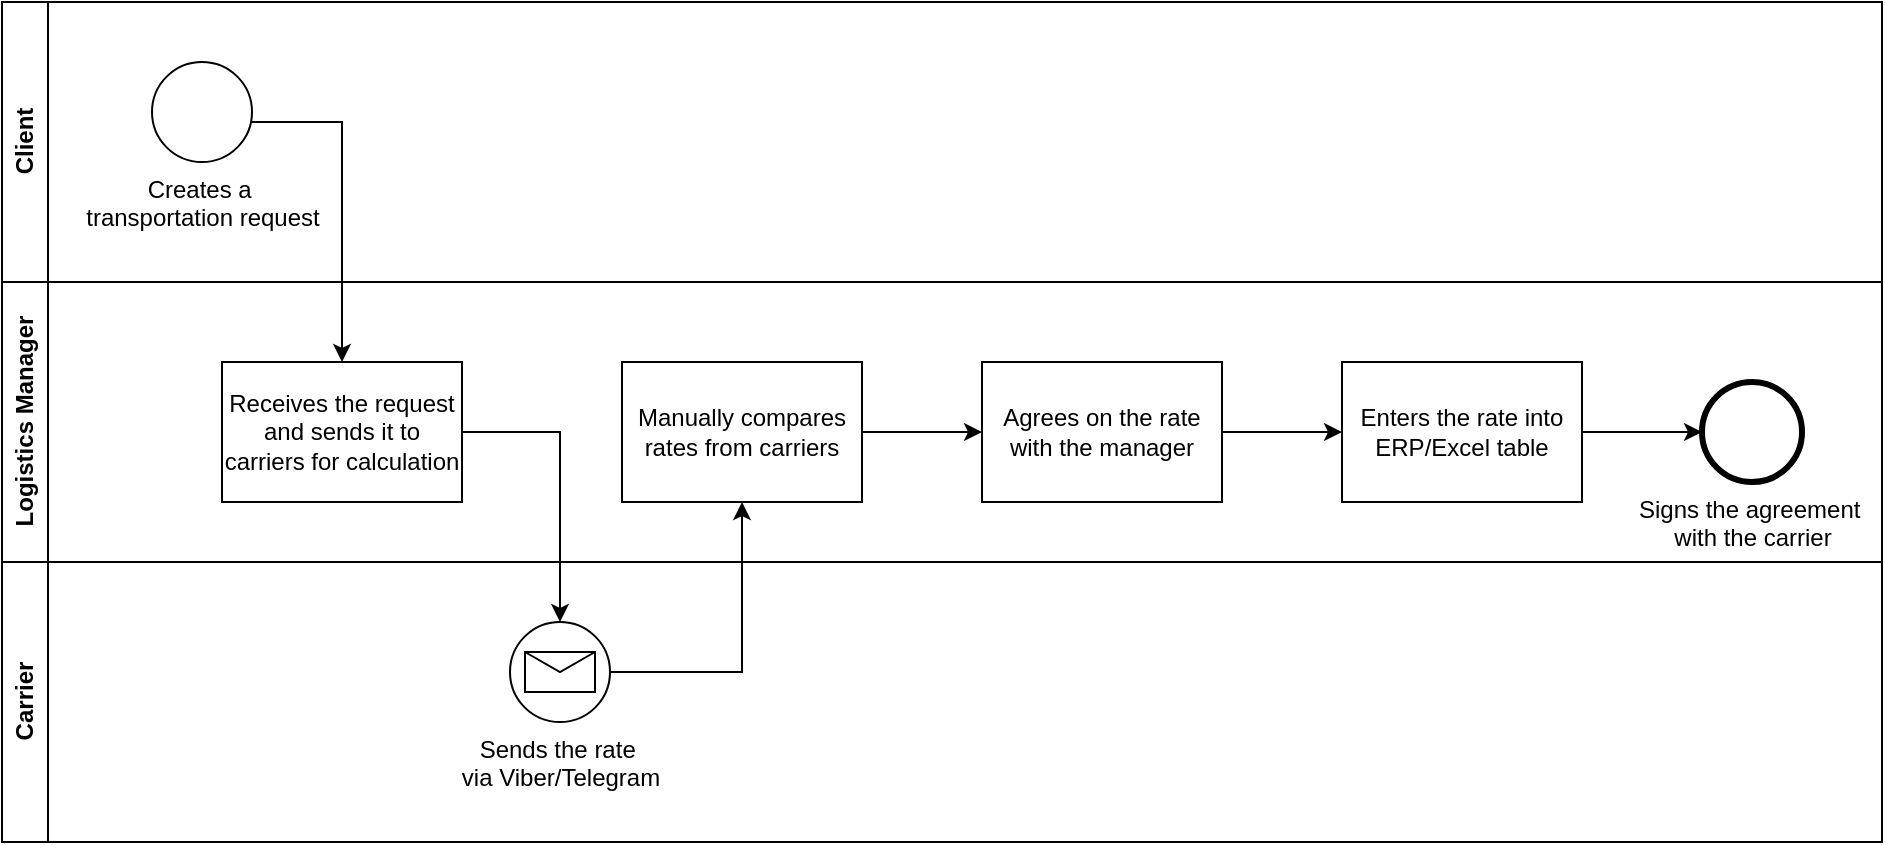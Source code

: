 <mxfile version="27.1.6">
  <diagram name="Сторінка-1" id="ytLEhvGYOJ3w0qEwgIKS">
    <mxGraphModel dx="925" dy="585" grid="1" gridSize="10" guides="1" tooltips="1" connect="1" arrows="1" fold="1" page="1" pageScale="1" pageWidth="1169" pageHeight="827" math="0" shadow="0">
      <root>
        <mxCell id="0" />
        <mxCell id="1" parent="0" />
        <mxCell id="3pbHyQOfJEhkmRudi0SX-18" value="Client" style="swimlane;horizontal=0;whiteSpace=wrap;html=1;" vertex="1" parent="1">
          <mxGeometry x="115" y="80" width="940" height="140" as="geometry">
            <mxRectangle x="150" y="90" width="40" height="140" as="alternateBounds" />
          </mxGeometry>
        </mxCell>
        <mxCell id="3pbHyQOfJEhkmRudi0SX-29" value="Creates a&amp;nbsp;&lt;div&gt;transportation request&lt;/div&gt;" style="points=[[0.145,0.145,0],[0.5,0,0],[0.855,0.145,0],[1,0.5,0],[0.855,0.855,0],[0.5,1,0],[0.145,0.855,0],[0,0.5,0]];shape=mxgraph.bpmn.event;html=1;verticalLabelPosition=bottom;labelBackgroundColor=#ffffff;verticalAlign=top;align=center;perimeter=ellipsePerimeter;outlineConnect=0;aspect=fixed;outline=standard;symbol=general;" vertex="1" parent="3pbHyQOfJEhkmRudi0SX-18">
          <mxGeometry x="75" y="30" width="50" height="50" as="geometry" />
        </mxCell>
        <mxCell id="3pbHyQOfJEhkmRudi0SX-25" value="Logistics Manager" style="swimlane;horizontal=0;whiteSpace=wrap;html=1;startSize=23;" vertex="1" parent="1">
          <mxGeometry x="115" y="220" width="940" height="140" as="geometry">
            <mxRectangle x="150" y="90" width="40" height="140" as="alternateBounds" />
          </mxGeometry>
        </mxCell>
        <mxCell id="3pbHyQOfJEhkmRudi0SX-30" value="Receives the request and sends it to carriers for calculation" style="points=[[0.25,0,0],[0.5,0,0],[0.75,0,0],[1,0.25,0],[1,0.5,0],[1,0.75,0],[0.75,1,0],[0.5,1,0],[0.25,1,0],[0,0.75,0],[0,0.5,0],[0,0.25,0]];shape=mxgraph.bpmn.task2;whiteSpace=wrap;rectStyle=rounded;size=10;html=1;container=1;expand=0;collapsible=0;taskMarker=abstract;" vertex="1" parent="3pbHyQOfJEhkmRudi0SX-25">
          <mxGeometry x="110" y="40" width="120" height="70" as="geometry" />
        </mxCell>
        <mxCell id="3pbHyQOfJEhkmRudi0SX-36" value="Manually compares rates from carriers" style="points=[[0.25,0,0],[0.5,0,0],[0.75,0,0],[1,0.25,0],[1,0.5,0],[1,0.75,0],[0.75,1,0],[0.5,1,0],[0.25,1,0],[0,0.75,0],[0,0.5,0],[0,0.25,0]];shape=mxgraph.bpmn.task2;whiteSpace=wrap;rectStyle=rounded;size=10;html=1;container=1;expand=0;collapsible=0;taskMarker=abstract;" vertex="1" parent="3pbHyQOfJEhkmRudi0SX-25">
          <mxGeometry x="310" y="40" width="120" height="70" as="geometry" />
        </mxCell>
        <mxCell id="3pbHyQOfJEhkmRudi0SX-38" value="Agrees on the rate with the manager" style="points=[[0.25,0,0],[0.5,0,0],[0.75,0,0],[1,0.25,0],[1,0.5,0],[1,0.75,0],[0.75,1,0],[0.5,1,0],[0.25,1,0],[0,0.75,0],[0,0.5,0],[0,0.25,0]];shape=mxgraph.bpmn.task2;whiteSpace=wrap;rectStyle=rounded;size=10;html=1;container=1;expand=0;collapsible=0;taskMarker=abstract;" vertex="1" parent="3pbHyQOfJEhkmRudi0SX-25">
          <mxGeometry x="490" y="40" width="120" height="70" as="geometry" />
        </mxCell>
        <mxCell id="3pbHyQOfJEhkmRudi0SX-39" style="edgeStyle=orthogonalEdgeStyle;rounded=0;orthogonalLoop=1;jettySize=auto;html=1;entryX=0;entryY=0.5;entryDx=0;entryDy=0;entryPerimeter=0;" edge="1" parent="3pbHyQOfJEhkmRudi0SX-25" source="3pbHyQOfJEhkmRudi0SX-36" target="3pbHyQOfJEhkmRudi0SX-38">
          <mxGeometry relative="1" as="geometry" />
        </mxCell>
        <mxCell id="3pbHyQOfJEhkmRudi0SX-40" value="Enters the rate into ERP/Excel table" style="points=[[0.25,0,0],[0.5,0,0],[0.75,0,0],[1,0.25,0],[1,0.5,0],[1,0.75,0],[0.75,1,0],[0.5,1,0],[0.25,1,0],[0,0.75,0],[0,0.5,0],[0,0.25,0]];shape=mxgraph.bpmn.task2;whiteSpace=wrap;rectStyle=rounded;size=10;html=1;container=1;expand=0;collapsible=0;taskMarker=abstract;" vertex="1" parent="3pbHyQOfJEhkmRudi0SX-25">
          <mxGeometry x="670" y="40" width="120" height="70" as="geometry" />
        </mxCell>
        <mxCell id="3pbHyQOfJEhkmRudi0SX-41" style="edgeStyle=orthogonalEdgeStyle;rounded=0;orthogonalLoop=1;jettySize=auto;html=1;entryX=0;entryY=0.5;entryDx=0;entryDy=0;entryPerimeter=0;" edge="1" parent="3pbHyQOfJEhkmRudi0SX-25" source="3pbHyQOfJEhkmRudi0SX-38" target="3pbHyQOfJEhkmRudi0SX-40">
          <mxGeometry relative="1" as="geometry" />
        </mxCell>
        <mxCell id="3pbHyQOfJEhkmRudi0SX-42" value="Signs the agreement&amp;nbsp;&lt;div&gt;with the carrier&lt;/div&gt;" style="points=[[0.145,0.145,0],[0.5,0,0],[0.855,0.145,0],[1,0.5,0],[0.855,0.855,0],[0.5,1,0],[0.145,0.855,0],[0,0.5,0]];shape=mxgraph.bpmn.event;html=1;verticalLabelPosition=bottom;labelBackgroundColor=#ffffff;verticalAlign=top;align=center;perimeter=ellipsePerimeter;outlineConnect=0;aspect=fixed;outline=end;symbol=terminate2;" vertex="1" parent="3pbHyQOfJEhkmRudi0SX-25">
          <mxGeometry x="850" y="50" width="50" height="50" as="geometry" />
        </mxCell>
        <mxCell id="3pbHyQOfJEhkmRudi0SX-43" style="edgeStyle=orthogonalEdgeStyle;rounded=0;orthogonalLoop=1;jettySize=auto;html=1;entryX=0;entryY=0.5;entryDx=0;entryDy=0;entryPerimeter=0;" edge="1" parent="3pbHyQOfJEhkmRudi0SX-25" source="3pbHyQOfJEhkmRudi0SX-40" target="3pbHyQOfJEhkmRudi0SX-42">
          <mxGeometry relative="1" as="geometry" />
        </mxCell>
        <mxCell id="3pbHyQOfJEhkmRudi0SX-26" value="Carrier" style="swimlane;horizontal=0;whiteSpace=wrap;html=1;startSize=23;" vertex="1" parent="1">
          <mxGeometry x="115" y="360" width="940" height="140" as="geometry">
            <mxRectangle x="150" y="90" width="40" height="140" as="alternateBounds" />
          </mxGeometry>
        </mxCell>
        <mxCell id="3pbHyQOfJEhkmRudi0SX-34" value="Sends the rate&amp;nbsp;&lt;div&gt;via Viber/Telegram&lt;/div&gt;" style="points=[[0.145,0.145,0],[0.5,0,0],[0.855,0.145,0],[1,0.5,0],[0.855,0.855,0],[0.5,1,0],[0.145,0.855,0],[0,0.5,0]];shape=mxgraph.bpmn.event;html=1;verticalLabelPosition=bottom;labelBackgroundColor=#ffffff;verticalAlign=top;align=center;perimeter=ellipsePerimeter;outlineConnect=0;aspect=fixed;outline=standard;symbol=message;" vertex="1" parent="3pbHyQOfJEhkmRudi0SX-26">
          <mxGeometry x="254" y="30" width="50" height="50" as="geometry" />
        </mxCell>
        <mxCell id="3pbHyQOfJEhkmRudi0SX-33" style="edgeStyle=orthogonalEdgeStyle;rounded=0;orthogonalLoop=1;jettySize=auto;html=1;entryX=0.5;entryY=0;entryDx=0;entryDy=0;entryPerimeter=0;" edge="1" parent="1" source="3pbHyQOfJEhkmRudi0SX-29" target="3pbHyQOfJEhkmRudi0SX-30">
          <mxGeometry relative="1" as="geometry">
            <Array as="points">
              <mxPoint x="285" y="140" />
            </Array>
          </mxGeometry>
        </mxCell>
        <mxCell id="3pbHyQOfJEhkmRudi0SX-35" style="edgeStyle=orthogonalEdgeStyle;rounded=0;orthogonalLoop=1;jettySize=auto;html=1;entryX=0.5;entryY=0;entryDx=0;entryDy=0;entryPerimeter=0;" edge="1" parent="1" source="3pbHyQOfJEhkmRudi0SX-30" target="3pbHyQOfJEhkmRudi0SX-34">
          <mxGeometry relative="1" as="geometry" />
        </mxCell>
        <mxCell id="3pbHyQOfJEhkmRudi0SX-37" style="edgeStyle=orthogonalEdgeStyle;rounded=0;orthogonalLoop=1;jettySize=auto;html=1;entryX=0.5;entryY=1;entryDx=0;entryDy=0;entryPerimeter=0;" edge="1" parent="1" source="3pbHyQOfJEhkmRudi0SX-34" target="3pbHyQOfJEhkmRudi0SX-36">
          <mxGeometry relative="1" as="geometry" />
        </mxCell>
      </root>
    </mxGraphModel>
  </diagram>
</mxfile>
